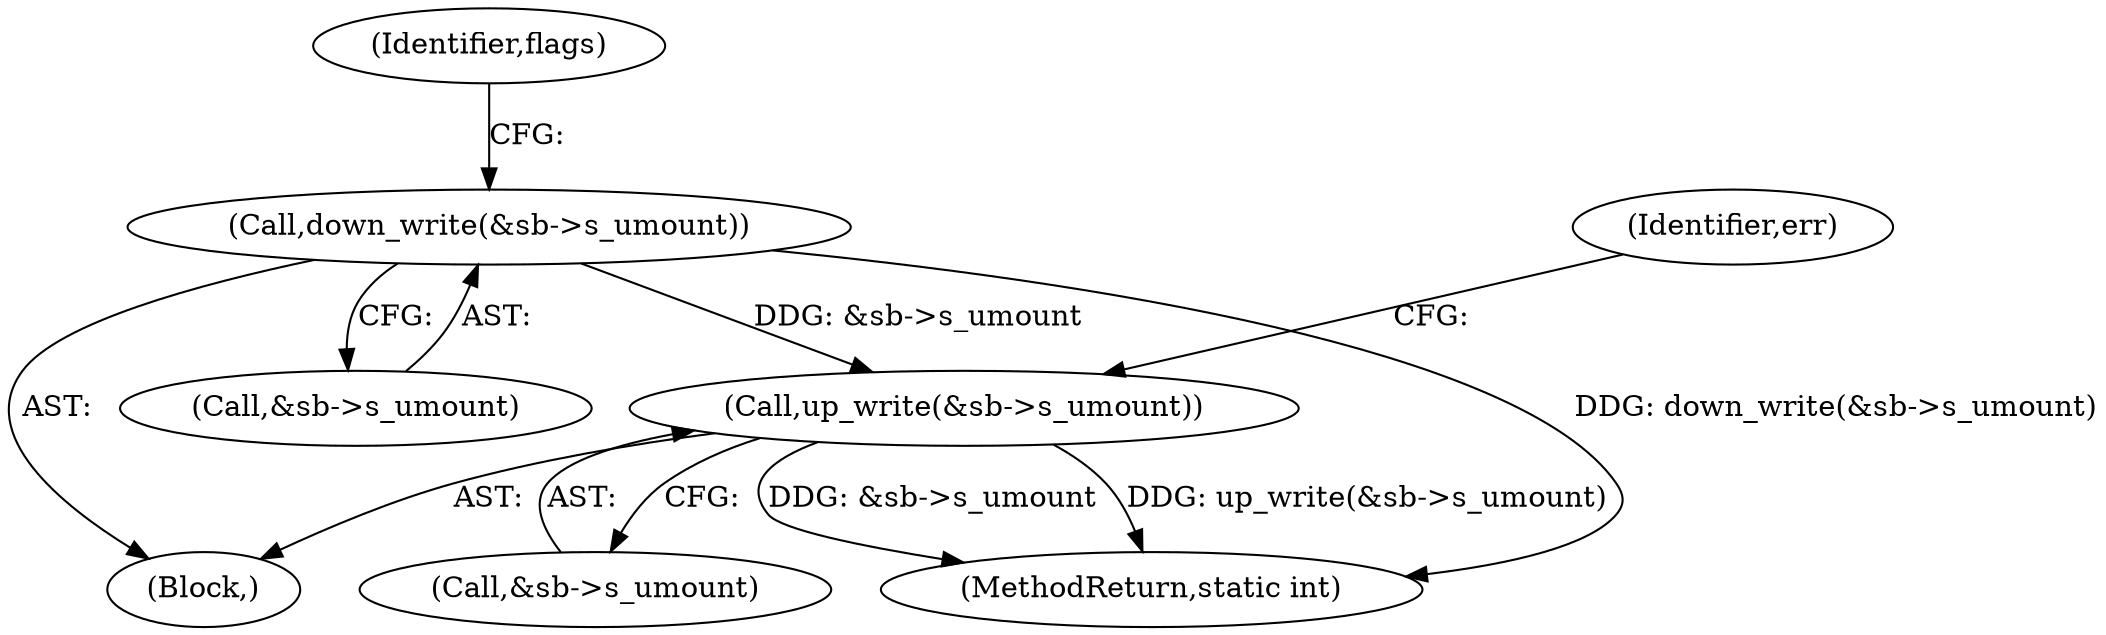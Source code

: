 digraph "0_linux_a6138db815df5ee542d848318e5dae681590fccd@API" {
"1000151" [label="(Call,down_write(&sb->s_umount))"];
"1000210" [label="(Call,up_write(&sb->s_umount))"];
"1000152" [label="(Call,&sb->s_umount)"];
"1000210" [label="(Call,up_write(&sb->s_umount))"];
"1000151" [label="(Call,down_write(&sb->s_umount))"];
"1000217" [label="(MethodReturn,static int)"];
"1000105" [label="(Block,)"];
"1000211" [label="(Call,&sb->s_umount)"];
"1000158" [label="(Identifier,flags)"];
"1000216" [label="(Identifier,err)"];
"1000151" -> "1000105"  [label="AST: "];
"1000151" -> "1000152"  [label="CFG: "];
"1000152" -> "1000151"  [label="AST: "];
"1000158" -> "1000151"  [label="CFG: "];
"1000151" -> "1000217"  [label="DDG: down_write(&sb->s_umount)"];
"1000151" -> "1000210"  [label="DDG: &sb->s_umount"];
"1000210" -> "1000105"  [label="AST: "];
"1000210" -> "1000211"  [label="CFG: "];
"1000211" -> "1000210"  [label="AST: "];
"1000216" -> "1000210"  [label="CFG: "];
"1000210" -> "1000217"  [label="DDG: up_write(&sb->s_umount)"];
"1000210" -> "1000217"  [label="DDG: &sb->s_umount"];
}
